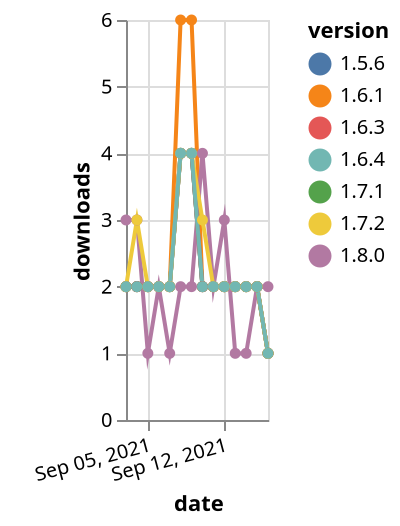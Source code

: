 {"$schema": "https://vega.github.io/schema/vega-lite/v5.json", "description": "A simple bar chart with embedded data.", "data": {"values": [{"date": "2021-09-03", "total": 2470, "delta": 2, "version": "1.5.6"}, {"date": "2021-09-04", "total": 2472, "delta": 2, "version": "1.5.6"}, {"date": "2021-09-05", "total": 2474, "delta": 2, "version": "1.5.6"}, {"date": "2021-09-06", "total": 2476, "delta": 2, "version": "1.5.6"}, {"date": "2021-09-07", "total": 2478, "delta": 2, "version": "1.5.6"}, {"date": "2021-09-08", "total": 2482, "delta": 4, "version": "1.5.6"}, {"date": "2021-09-09", "total": 2486, "delta": 4, "version": "1.5.6"}, {"date": "2021-09-10", "total": 2488, "delta": 2, "version": "1.5.6"}, {"date": "2021-09-11", "total": 2490, "delta": 2, "version": "1.5.6"}, {"date": "2021-09-12", "total": 2492, "delta": 2, "version": "1.5.6"}, {"date": "2021-09-13", "total": 2494, "delta": 2, "version": "1.5.6"}, {"date": "2021-09-14", "total": 2496, "delta": 2, "version": "1.5.6"}, {"date": "2021-09-15", "total": 2498, "delta": 2, "version": "1.5.6"}, {"date": "2021-09-16", "total": 2499, "delta": 1, "version": "1.5.6"}, {"date": "2021-09-03", "total": 2801, "delta": 2, "version": "1.6.1"}, {"date": "2021-09-04", "total": 2803, "delta": 2, "version": "1.6.1"}, {"date": "2021-09-05", "total": 2805, "delta": 2, "version": "1.6.1"}, {"date": "2021-09-06", "total": 2807, "delta": 2, "version": "1.6.1"}, {"date": "2021-09-07", "total": 2809, "delta": 2, "version": "1.6.1"}, {"date": "2021-09-08", "total": 2815, "delta": 6, "version": "1.6.1"}, {"date": "2021-09-09", "total": 2821, "delta": 6, "version": "1.6.1"}, {"date": "2021-09-10", "total": 2823, "delta": 2, "version": "1.6.1"}, {"date": "2021-09-11", "total": 2825, "delta": 2, "version": "1.6.1"}, {"date": "2021-09-12", "total": 2827, "delta": 2, "version": "1.6.1"}, {"date": "2021-09-13", "total": 2829, "delta": 2, "version": "1.6.1"}, {"date": "2021-09-14", "total": 2831, "delta": 2, "version": "1.6.1"}, {"date": "2021-09-15", "total": 2833, "delta": 2, "version": "1.6.1"}, {"date": "2021-09-16", "total": 2834, "delta": 1, "version": "1.6.1"}, {"date": "2021-09-03", "total": 633, "delta": 3, "version": "1.8.0"}, {"date": "2021-09-04", "total": 636, "delta": 3, "version": "1.8.0"}, {"date": "2021-09-05", "total": 637, "delta": 1, "version": "1.8.0"}, {"date": "2021-09-06", "total": 639, "delta": 2, "version": "1.8.0"}, {"date": "2021-09-07", "total": 640, "delta": 1, "version": "1.8.0"}, {"date": "2021-09-08", "total": 642, "delta": 2, "version": "1.8.0"}, {"date": "2021-09-09", "total": 644, "delta": 2, "version": "1.8.0"}, {"date": "2021-09-10", "total": 648, "delta": 4, "version": "1.8.0"}, {"date": "2021-09-11", "total": 650, "delta": 2, "version": "1.8.0"}, {"date": "2021-09-12", "total": 653, "delta": 3, "version": "1.8.0"}, {"date": "2021-09-13", "total": 654, "delta": 1, "version": "1.8.0"}, {"date": "2021-09-14", "total": 655, "delta": 1, "version": "1.8.0"}, {"date": "2021-09-15", "total": 657, "delta": 2, "version": "1.8.0"}, {"date": "2021-09-16", "total": 659, "delta": 2, "version": "1.8.0"}, {"date": "2021-09-03", "total": 2494, "delta": 2, "version": "1.7.1"}, {"date": "2021-09-04", "total": 2496, "delta": 2, "version": "1.7.1"}, {"date": "2021-09-05", "total": 2498, "delta": 2, "version": "1.7.1"}, {"date": "2021-09-06", "total": 2500, "delta": 2, "version": "1.7.1"}, {"date": "2021-09-07", "total": 2502, "delta": 2, "version": "1.7.1"}, {"date": "2021-09-08", "total": 2506, "delta": 4, "version": "1.7.1"}, {"date": "2021-09-09", "total": 2510, "delta": 4, "version": "1.7.1"}, {"date": "2021-09-10", "total": 2512, "delta": 2, "version": "1.7.1"}, {"date": "2021-09-11", "total": 2514, "delta": 2, "version": "1.7.1"}, {"date": "2021-09-12", "total": 2516, "delta": 2, "version": "1.7.1"}, {"date": "2021-09-13", "total": 2518, "delta": 2, "version": "1.7.1"}, {"date": "2021-09-14", "total": 2520, "delta": 2, "version": "1.7.1"}, {"date": "2021-09-15", "total": 2522, "delta": 2, "version": "1.7.1"}, {"date": "2021-09-16", "total": 2523, "delta": 1, "version": "1.7.1"}, {"date": "2021-09-03", "total": 2444, "delta": 2, "version": "1.6.3"}, {"date": "2021-09-04", "total": 2446, "delta": 2, "version": "1.6.3"}, {"date": "2021-09-05", "total": 2448, "delta": 2, "version": "1.6.3"}, {"date": "2021-09-06", "total": 2450, "delta": 2, "version": "1.6.3"}, {"date": "2021-09-07", "total": 2452, "delta": 2, "version": "1.6.3"}, {"date": "2021-09-08", "total": 2456, "delta": 4, "version": "1.6.3"}, {"date": "2021-09-09", "total": 2460, "delta": 4, "version": "1.6.3"}, {"date": "2021-09-10", "total": 2462, "delta": 2, "version": "1.6.3"}, {"date": "2021-09-11", "total": 2464, "delta": 2, "version": "1.6.3"}, {"date": "2021-09-12", "total": 2466, "delta": 2, "version": "1.6.3"}, {"date": "2021-09-13", "total": 2468, "delta": 2, "version": "1.6.3"}, {"date": "2021-09-14", "total": 2470, "delta": 2, "version": "1.6.3"}, {"date": "2021-09-15", "total": 2472, "delta": 2, "version": "1.6.3"}, {"date": "2021-09-16", "total": 2473, "delta": 1, "version": "1.6.3"}, {"date": "2021-09-03", "total": 2794, "delta": 2, "version": "1.7.2"}, {"date": "2021-09-04", "total": 2797, "delta": 3, "version": "1.7.2"}, {"date": "2021-09-05", "total": 2799, "delta": 2, "version": "1.7.2"}, {"date": "2021-09-06", "total": 2801, "delta": 2, "version": "1.7.2"}, {"date": "2021-09-07", "total": 2803, "delta": 2, "version": "1.7.2"}, {"date": "2021-09-08", "total": 2807, "delta": 4, "version": "1.7.2"}, {"date": "2021-09-09", "total": 2811, "delta": 4, "version": "1.7.2"}, {"date": "2021-09-10", "total": 2814, "delta": 3, "version": "1.7.2"}, {"date": "2021-09-11", "total": 2816, "delta": 2, "version": "1.7.2"}, {"date": "2021-09-12", "total": 2818, "delta": 2, "version": "1.7.2"}, {"date": "2021-09-13", "total": 2820, "delta": 2, "version": "1.7.2"}, {"date": "2021-09-14", "total": 2822, "delta": 2, "version": "1.7.2"}, {"date": "2021-09-15", "total": 2824, "delta": 2, "version": "1.7.2"}, {"date": "2021-09-16", "total": 2825, "delta": 1, "version": "1.7.2"}, {"date": "2021-09-03", "total": 2468, "delta": 2, "version": "1.6.4"}, {"date": "2021-09-04", "total": 2470, "delta": 2, "version": "1.6.4"}, {"date": "2021-09-05", "total": 2472, "delta": 2, "version": "1.6.4"}, {"date": "2021-09-06", "total": 2474, "delta": 2, "version": "1.6.4"}, {"date": "2021-09-07", "total": 2476, "delta": 2, "version": "1.6.4"}, {"date": "2021-09-08", "total": 2480, "delta": 4, "version": "1.6.4"}, {"date": "2021-09-09", "total": 2484, "delta": 4, "version": "1.6.4"}, {"date": "2021-09-10", "total": 2486, "delta": 2, "version": "1.6.4"}, {"date": "2021-09-11", "total": 2488, "delta": 2, "version": "1.6.4"}, {"date": "2021-09-12", "total": 2490, "delta": 2, "version": "1.6.4"}, {"date": "2021-09-13", "total": 2492, "delta": 2, "version": "1.6.4"}, {"date": "2021-09-14", "total": 2494, "delta": 2, "version": "1.6.4"}, {"date": "2021-09-15", "total": 2496, "delta": 2, "version": "1.6.4"}, {"date": "2021-09-16", "total": 2497, "delta": 1, "version": "1.6.4"}]}, "width": "container", "mark": {"type": "line", "point": {"filled": true}}, "encoding": {"x": {"field": "date", "type": "temporal", "timeUnit": "yearmonthdate", "title": "date", "axis": {"labelAngle": -15}}, "y": {"field": "delta", "type": "quantitative", "title": "downloads"}, "color": {"field": "version", "type": "nominal"}, "tooltip": {"field": "delta"}}}